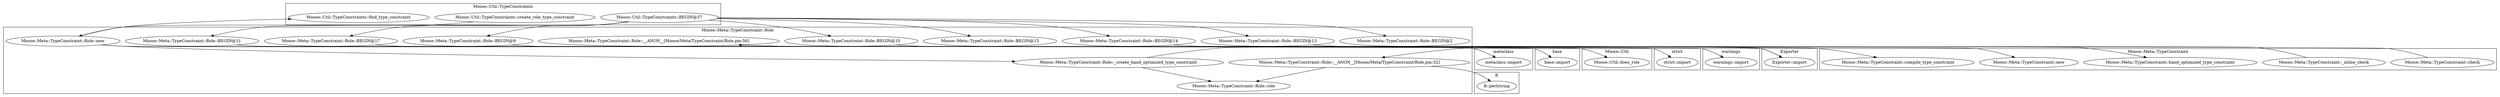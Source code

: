 digraph {
graph [overlap=false]
subgraph cluster_Moose_Meta_TypeConstraint_Role {
	label="Moose::Meta::TypeConstraint::Role";
	"Moose::Meta::TypeConstraint::Role::BEGIN@15";
	"Moose::Meta::TypeConstraint::Role::BEGIN@11";
	"Moose::Meta::TypeConstraint::Role::BEGIN@17";
	"Moose::Meta::TypeConstraint::Role::__ANON__[Moose/Meta/TypeConstraint/Role.pm:56]";
	"Moose::Meta::TypeConstraint::Role::BEGIN@9";
	"Moose::Meta::TypeConstraint::Role::BEGIN@10";
	"Moose::Meta::TypeConstraint::Role::BEGIN@14";
	"Moose::Meta::TypeConstraint::Role::BEGIN@2";
	"Moose::Meta::TypeConstraint::Role::_create_hand_optimized_type_constraint";
	"Moose::Meta::TypeConstraint::Role::__ANON__[Moose/Meta/TypeConstraint/Role.pm:32]";
	"Moose::Meta::TypeConstraint::Role::role";
	"Moose::Meta::TypeConstraint::Role::new";
	"Moose::Meta::TypeConstraint::Role::BEGIN@13";
}
subgraph cluster_metaclass {
	label="metaclass";
	"metaclass::import";
}
subgraph cluster_warnings {
	label="warnings";
	"warnings::import";
}
subgraph cluster_base {
	label="base";
	"base::import";
}
subgraph cluster_Exporter {
	label="Exporter";
	"Exporter::import";
}
subgraph cluster_B {
	label="B";
	"B::perlstring";
}
subgraph cluster_Moose_Meta_TypeConstraint {
	label="Moose::Meta::TypeConstraint";
	"Moose::Meta::TypeConstraint::compile_type_constraint";
	"Moose::Meta::TypeConstraint::_inline_check";
	"Moose::Meta::TypeConstraint::hand_optimized_type_constraint";
	"Moose::Meta::TypeConstraint::check";
	"Moose::Meta::TypeConstraint::new";
}
subgraph cluster_Moose_Util_TypeConstraints {
	label="Moose::Util::TypeConstraints";
	"Moose::Util::TypeConstraints::BEGIN@37";
	"Moose::Util::TypeConstraints::find_type_constraint";
	"Moose::Util::TypeConstraints::create_role_type_constraint";
}
subgraph cluster_Moose_Util {
	label="Moose::Util";
	"Moose::Util::does_role";
}
subgraph cluster_strict {
	label="strict";
	"strict::import";
}
"Moose::Meta::TypeConstraint::Role::new" -> "Moose::Util::TypeConstraints::find_type_constraint";
"Moose::Util::TypeConstraints::BEGIN@37" -> "Moose::Meta::TypeConstraint::Role::BEGIN@9";
"Moose::Meta::TypeConstraint::Role::new" -> "Moose::Meta::TypeConstraint::Role::_create_hand_optimized_type_constraint";
"Moose::Meta::TypeConstraint::check" -> "Moose::Meta::TypeConstraint::Role::__ANON__[Moose/Meta/TypeConstraint/Role.pm:56]";
"Moose::Meta::TypeConstraint::Role::BEGIN@11" -> "metaclass::import";
"Moose::Util::TypeConstraints::BEGIN@37" -> "Moose::Meta::TypeConstraint::Role::BEGIN@13";
"Moose::Util::TypeConstraints::BEGIN@37" -> "Moose::Meta::TypeConstraint::Role::BEGIN@11";
"Moose::Meta::TypeConstraint::Role::BEGIN@9" -> "strict::import";
"Moose::Util::TypeConstraints::BEGIN@37" -> "Moose::Meta::TypeConstraint::Role::BEGIN@15";
"Moose::Meta::TypeConstraint::Role::BEGIN@14" -> "Exporter::import";
"Moose::Meta::TypeConstraint::Role::BEGIN@13" -> "Exporter::import";
"Moose::Meta::TypeConstraint::Role::_create_hand_optimized_type_constraint" -> "Moose::Meta::TypeConstraint::hand_optimized_type_constraint";
"Moose::Meta::TypeConstraint::Role::BEGIN@17" -> "base::import";
"Moose::Meta::TypeConstraint::Role::BEGIN@10" -> "warnings::import";
"Moose::Util::TypeConstraints::BEGIN@37" -> "Moose::Meta::TypeConstraint::Role::BEGIN@17";
"Moose::Meta::TypeConstraint::_inline_check" -> "Moose::Meta::TypeConstraint::Role::__ANON__[Moose/Meta/TypeConstraint/Role.pm:32]";
"Moose::Util::TypeConstraints::create_role_type_constraint" -> "Moose::Meta::TypeConstraint::Role::new";
"Moose::Meta::TypeConstraint::Role::__ANON__[Moose/Meta/TypeConstraint/Role.pm:56]" -> "Moose::Util::does_role";
"Moose::Util::TypeConstraints::BEGIN@37" -> "Moose::Meta::TypeConstraint::Role::BEGIN@14";
"Moose::Meta::TypeConstraint::Role::__ANON__[Moose/Meta/TypeConstraint/Role.pm:32]" -> "B::perlstring";
"Moose::Meta::TypeConstraint::Role::__ANON__[Moose/Meta/TypeConstraint/Role.pm:32]" -> "Moose::Meta::TypeConstraint::Role::role";
"Moose::Meta::TypeConstraint::Role::_create_hand_optimized_type_constraint" -> "Moose::Meta::TypeConstraint::Role::role";
"Moose::Util::TypeConstraints::BEGIN@37" -> "Moose::Meta::TypeConstraint::Role::BEGIN@10";
"Moose::Meta::TypeConstraint::Role::new" -> "Moose::Meta::TypeConstraint::compile_type_constraint";
"Moose::Meta::TypeConstraint::Role::new" -> "Moose::Meta::TypeConstraint::new";
"Moose::Util::TypeConstraints::BEGIN@37" -> "Moose::Meta::TypeConstraint::Role::BEGIN@2";
}
